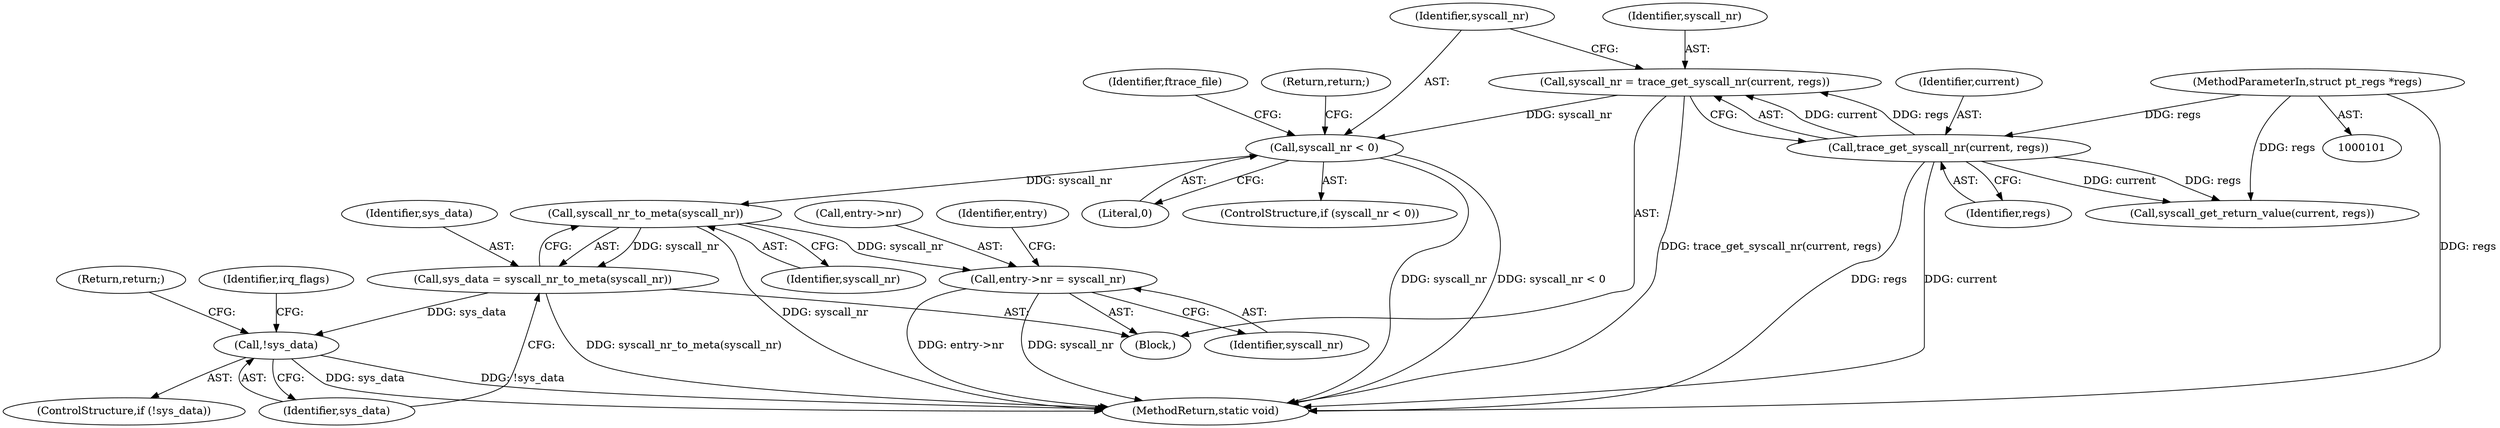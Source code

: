 digraph "1_linux_086ba77a6db00ed858ff07451bedee197df868c9_0@del" {
"1000124" [label="(Call,syscall_nr < 0)"];
"1000118" [label="(Call,syscall_nr = trace_get_syscall_nr(current, regs))"];
"1000120" [label="(Call,trace_get_syscall_nr(current, regs))"];
"1000103" [label="(MethodParameterIn,struct pt_regs *regs)"];
"1000146" [label="(Call,syscall_nr_to_meta(syscall_nr))"];
"1000144" [label="(Call,sys_data = syscall_nr_to_meta(syscall_nr))"];
"1000149" [label="(Call,!sys_data)"];
"1000188" [label="(Call,entry->nr = syscall_nr)"];
"1000197" [label="(Call,syscall_get_return_value(current, regs))"];
"1000122" [label="(Identifier,regs)"];
"1000148" [label="(ControlStructure,if (!sys_data))"];
"1000121" [label="(Identifier,current)"];
"1000150" [label="(Identifier,sys_data)"];
"1000127" [label="(Return,return;)"];
"1000147" [label="(Identifier,syscall_nr)"];
"1000151" [label="(Return,return;)"];
"1000146" [label="(Call,syscall_nr_to_meta(syscall_nr))"];
"1000144" [label="(Call,sys_data = syscall_nr_to_meta(syscall_nr))"];
"1000145" [label="(Identifier,sys_data)"];
"1000192" [label="(Identifier,syscall_nr)"];
"1000189" [label="(Call,entry->nr)"];
"1000119" [label="(Identifier,syscall_nr)"];
"1000207" [label="(MethodReturn,static void)"];
"1000188" [label="(Call,entry->nr = syscall_nr)"];
"1000129" [label="(Identifier,ftrace_file)"];
"1000120" [label="(Call,trace_get_syscall_nr(current, regs))"];
"1000123" [label="(ControlStructure,if (syscall_nr < 0))"];
"1000195" [label="(Identifier,entry)"];
"1000118" [label="(Call,syscall_nr = trace_get_syscall_nr(current, regs))"];
"1000126" [label="(Literal,0)"];
"1000125" [label="(Identifier,syscall_nr)"];
"1000124" [label="(Call,syscall_nr < 0)"];
"1000105" [label="(Block,)"];
"1000149" [label="(Call,!sys_data)"];
"1000103" [label="(MethodParameterIn,struct pt_regs *regs)"];
"1000153" [label="(Identifier,irq_flags)"];
"1000124" -> "1000123"  [label="AST: "];
"1000124" -> "1000126"  [label="CFG: "];
"1000125" -> "1000124"  [label="AST: "];
"1000126" -> "1000124"  [label="AST: "];
"1000127" -> "1000124"  [label="CFG: "];
"1000129" -> "1000124"  [label="CFG: "];
"1000124" -> "1000207"  [label="DDG: syscall_nr"];
"1000124" -> "1000207"  [label="DDG: syscall_nr < 0"];
"1000118" -> "1000124"  [label="DDG: syscall_nr"];
"1000124" -> "1000146"  [label="DDG: syscall_nr"];
"1000118" -> "1000105"  [label="AST: "];
"1000118" -> "1000120"  [label="CFG: "];
"1000119" -> "1000118"  [label="AST: "];
"1000120" -> "1000118"  [label="AST: "];
"1000125" -> "1000118"  [label="CFG: "];
"1000118" -> "1000207"  [label="DDG: trace_get_syscall_nr(current, regs)"];
"1000120" -> "1000118"  [label="DDG: current"];
"1000120" -> "1000118"  [label="DDG: regs"];
"1000120" -> "1000122"  [label="CFG: "];
"1000121" -> "1000120"  [label="AST: "];
"1000122" -> "1000120"  [label="AST: "];
"1000120" -> "1000207"  [label="DDG: regs"];
"1000120" -> "1000207"  [label="DDG: current"];
"1000103" -> "1000120"  [label="DDG: regs"];
"1000120" -> "1000197"  [label="DDG: current"];
"1000120" -> "1000197"  [label="DDG: regs"];
"1000103" -> "1000101"  [label="AST: "];
"1000103" -> "1000207"  [label="DDG: regs"];
"1000103" -> "1000197"  [label="DDG: regs"];
"1000146" -> "1000144"  [label="AST: "];
"1000146" -> "1000147"  [label="CFG: "];
"1000147" -> "1000146"  [label="AST: "];
"1000144" -> "1000146"  [label="CFG: "];
"1000146" -> "1000207"  [label="DDG: syscall_nr"];
"1000146" -> "1000144"  [label="DDG: syscall_nr"];
"1000146" -> "1000188"  [label="DDG: syscall_nr"];
"1000144" -> "1000105"  [label="AST: "];
"1000145" -> "1000144"  [label="AST: "];
"1000150" -> "1000144"  [label="CFG: "];
"1000144" -> "1000207"  [label="DDG: syscall_nr_to_meta(syscall_nr)"];
"1000144" -> "1000149"  [label="DDG: sys_data"];
"1000149" -> "1000148"  [label="AST: "];
"1000149" -> "1000150"  [label="CFG: "];
"1000150" -> "1000149"  [label="AST: "];
"1000151" -> "1000149"  [label="CFG: "];
"1000153" -> "1000149"  [label="CFG: "];
"1000149" -> "1000207"  [label="DDG: sys_data"];
"1000149" -> "1000207"  [label="DDG: !sys_data"];
"1000188" -> "1000105"  [label="AST: "];
"1000188" -> "1000192"  [label="CFG: "];
"1000189" -> "1000188"  [label="AST: "];
"1000192" -> "1000188"  [label="AST: "];
"1000195" -> "1000188"  [label="CFG: "];
"1000188" -> "1000207"  [label="DDG: entry->nr"];
"1000188" -> "1000207"  [label="DDG: syscall_nr"];
}

